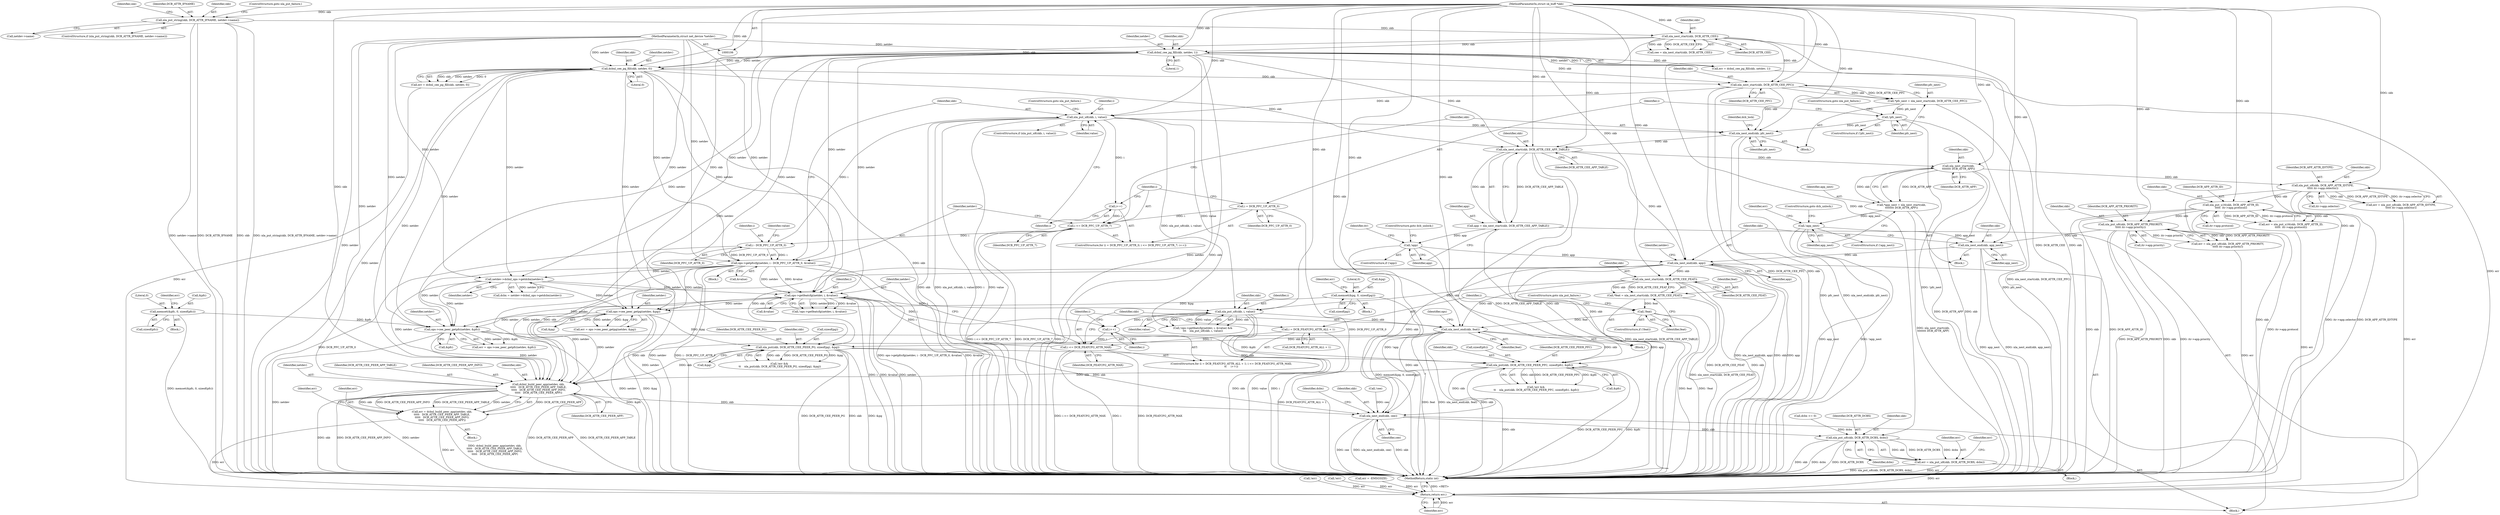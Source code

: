 digraph "0_linux_29cd8ae0e1a39e239a3a7b67da1986add1199fc0@pointer" {
"1000429" [label="(Call,dcbnl_build_peer_app(netdev, skb,\n\t\t\t\t\t   DCB_ATTR_CEE_PEER_APP_TABLE,\n\t\t\t\t\t   DCB_ATTR_CEE_PEER_APP_INFO,\n\t\t\t\t\t   DCB_ATTR_CEE_PEER_APP))"];
"1000155" [label="(Call,dcbnl_cee_pg_fill(skb, netdev, 1))"];
"1000137" [label="(Call,nla_nest_start(skb, DCB_ATTR_CEE))"];
"1000128" [label="(Call,nla_put_string(skb, DCB_ATTR_IFNAME, netdev->name))"];
"1000107" [label="(MethodParameterIn,struct sk_buff *skb)"];
"1000108" [label="(MethodParameterIn,struct net_device *netdev)"];
"1000402" [label="(Call,ops->cee_peer_getpfc(netdev, &pfc))"];
"1000372" [label="(Call,ops->cee_peer_getpg(netdev, &pg))"];
"1000345" [label="(Call,ops->getfeatcfg(netdev, i, &value))"];
"1000173" [label="(Call,dcbnl_cee_pg_fill(skb, netdev, 0))"];
"1000205" [label="(Call,ops->getpfccfg(netdev, i - DCB_PFC_UP_ATTR_0, &value))"];
"1000207" [label="(Call,i - DCB_PFC_UP_ATTR_0)"];
"1000199" [label="(Call,i <= DCB_PFC_UP_ATTR_7)"];
"1000202" [label="(Call,i++)"];
"1000213" [label="(Call,nla_put_u8(skb, i, value))"];
"1000188" [label="(Call,nla_nest_start(skb, DCB_ATTR_CEE_PFC))"];
"1000196" [label="(Call,i = DCB_PFC_UP_ATTR_0)"];
"1000306" [label="(Call,netdev->dcbnl_ops->getdcbx(netdev))"];
"1000337" [label="(Call,i <= DCB_FEATCFG_ATTR_MAX)"];
"1000332" [label="(Call,i = DCB_FEATCFG_ATTR_ALL + 1)"];
"1000340" [label="(Call,i++)"];
"1000350" [label="(Call,nla_put_u8(skb, i, value))"];
"1000324" [label="(Call,nla_nest_start(skb, DCB_ATTR_CEE_FEAT))"];
"1000295" [label="(Call,nla_nest_end(skb, app))"];
"1000226" [label="(Call,nla_nest_start(skb, DCB_ATTR_CEE_APP_TABLE))"];
"1000218" [label="(Call,nla_nest_end(skb, pfc_nest))"];
"1000192" [label="(Call,!pfc_nest)"];
"1000186" [label="(Call,*pfc_nest = nla_nest_start(skb, DCB_ATTR_CEE_PFC))"];
"1000292" [label="(Call,nla_nest_end(skb, app_nest))"];
"1000281" [label="(Call,nla_put_u8(skb, DCB_APP_ATTR_PRIORITY,\n\t\t\t\t\t itr->app.priority))"];
"1000268" [label="(Call,nla_put_u16(skb, DCB_APP_ATTR_ID,\n\t\t\t\t\t  itr->app.protocol))"];
"1000255" [label="(Call,nla_put_u8(skb, DCB_APP_ATTR_IDTYPE,\n\t\t\t\t\t itr->app.selector))"];
"1000246" [label="(Call,nla_nest_start(skb,\n\t\t\t\t\t\t\t\t DCB_ATTR_APP))"];
"1000250" [label="(Call,!app_nest)"];
"1000244" [label="(Call,*app_nest = nla_nest_start(skb,\n\t\t\t\t\t\t\t\t DCB_ATTR_APP))"];
"1000230" [label="(Call,!app)"];
"1000224" [label="(Call,app = nla_nest_start(skb, DCB_ATTR_CEE_APP_TABLE))"];
"1000364" [label="(Call,memset(&pg, 0, sizeof(pg)))"];
"1000394" [label="(Call,memset(&pfc, 0, sizeof(pfc)))"];
"1000355" [label="(Call,nla_nest_end(skb, feat))"];
"1000328" [label="(Call,!feat)"];
"1000322" [label="(Call,*feat = nla_nest_start(skb, DCB_ATTR_CEE_FEAT))"];
"1000380" [label="(Call,nla_put(skb, DCB_ATTR_CEE_PEER_PG, sizeof(pg), &pg))"];
"1000410" [label="(Call,nla_put(skb, DCB_ATTR_CEE_PEER_PFC, sizeof(pfc), &pfc))"];
"1000427" [label="(Call,err = dcbnl_build_peer_app(netdev, skb,\n\t\t\t\t\t   DCB_ATTR_CEE_PEER_APP_TABLE,\n\t\t\t\t\t   DCB_ATTR_CEE_PEER_APP_INFO,\n\t\t\t\t\t   DCB_ATTR_CEE_PEER_APP))"];
"1000462" [label="(Return,return err;)"];
"1000438" [label="(Call,nla_nest_end(skb, cee))"];
"1000448" [label="(Call,nla_put_u8(skb, DCB_ATTR_DCBX, dcbx))"];
"1000446" [label="(Call,err = nla_put_u8(skb, DCB_ATTR_DCBX, dcbx))"];
"1000404" [label="(Call,&pfc)"];
"1000246" [label="(Call,nla_nest_start(skb,\n\t\t\t\t\t\t\t\t DCB_ATTR_APP))"];
"1000281" [label="(Call,nla_put_u8(skb, DCB_APP_ATTR_PRIORITY,\n\t\t\t\t\t itr->app.priority))"];
"1000175" [label="(Identifier,netdev)"];
"1000334" [label="(Call,DCB_FEATCFG_ATTR_ALL + 1)"];
"1000195" [label="(ControlStructure,for (i = DCB_PFC_UP_ATTR_0; i <= DCB_PFC_UP_ATTR_7; i++))"];
"1000296" [label="(Identifier,skb)"];
"1000228" [label="(Identifier,DCB_ATTR_CEE_APP_TABLE)"];
"1000244" [label="(Call,*app_nest = nla_nest_start(skb,\n\t\t\t\t\t\t\t\t DCB_ATTR_APP))"];
"1000249" [label="(ControlStructure,if (!app_nest))"];
"1000381" [label="(Identifier,skb)"];
"1000449" [label="(Identifier,skb)"];
"1000282" [label="(Identifier,skb)"];
"1000153" [label="(Call,err = dcbnl_cee_pg_fill(skb, netdev, 1))"];
"1000330" [label="(ControlStructure,goto nla_put_failure;)"];
"1000155" [label="(Call,dcbnl_cee_pg_fill(skb, netdev, 1))"];
"1000462" [label="(Return,return err;)"];
"1000251" [label="(Identifier,app_nest)"];
"1000266" [label="(Call,err = nla_put_u16(skb, DCB_APP_ATTR_ID,\n\t\t\t\t\t  itr->app.protocol))"];
"1000447" [label="(Identifier,err)"];
"1000258" [label="(Call,itr->app.selector)"];
"1000411" [label="(Identifier,skb)"];
"1000216" [label="(Identifier,value)"];
"1000192" [label="(Call,!pfc_nest)"];
"1000351" [label="(Identifier,skb)"];
"1000257" [label="(Identifier,DCB_APP_ATTR_IDTYPE)"];
"1000370" [label="(Call,err = ops->cee_peer_getpg(netdev, &pg))"];
"1000331" [label="(ControlStructure,for (i = DCB_FEATCFG_ATTR_ALL + 1; i <= DCB_FEATCFG_ATTR_MAX;\n\t\t     i++))"];
"1000439" [label="(Identifier,skb)"];
"1000198" [label="(Identifier,DCB_PFC_UP_ATTR_0)"];
"1000378" [label="(Call,!err)"];
"1000297" [label="(Identifier,app)"];
"1000394" [label="(Call,memset(&pfc, 0, sizeof(pfc)))"];
"1000413" [label="(Call,sizeof(pfc))"];
"1000340" [label="(Call,i++)"];
"1000364" [label="(Call,memset(&pg, 0, sizeof(pg)))"];
"1000189" [label="(Identifier,skb)"];
"1000193" [label="(Identifier,pfc_nest)"];
"1000427" [label="(Call,err = dcbnl_build_peer_app(netdev, skb,\n\t\t\t\t\t   DCB_ATTR_CEE_PEER_APP_TABLE,\n\t\t\t\t\t   DCB_ATTR_CEE_PEER_APP_INFO,\n\t\t\t\t\t   DCB_ATTR_CEE_PEER_APP))"];
"1000345" [label="(Call,ops->getfeatcfg(netdev, i, &value))"];
"1000368" [label="(Call,sizeof(pg))"];
"1000212" [label="(ControlStructure,if (nla_put_u8(skb, i, value)))"];
"1000328" [label="(Call,!feat)"];
"1000217" [label="(ControlStructure,goto nla_put_failure;)"];
"1000392" [label="(Block,)"];
"1000213" [label="(Call,nla_put_u8(skb, i, value))"];
"1000194" [label="(ControlStructure,goto nla_put_failure;)"];
"1000385" [label="(Call,&pg)"];
"1000210" [label="(Call,&value)"];
"1000350" [label="(Call,nla_put_u8(skb, i, value))"];
"1000400" [label="(Call,err = ops->cee_peer_getpfc(netdev, &pfc))"];
"1000226" [label="(Call,nla_nest_start(skb, DCB_ATTR_CEE_APP_TABLE))"];
"1000320" [label="(Block,)"];
"1000344" [label="(Call,!ops->getfeatcfg(netdev, i, &value))"];
"1000141" [label="(Call,!cee)"];
"1000445" [label="(Block,)"];
"1000156" [label="(Identifier,skb)"];
"1000108" [label="(MethodParameterIn,struct net_device *netdev)"];
"1000242" [label="(Block,)"];
"1000408" [label="(Call,!err)"];
"1000203" [label="(Identifier,i)"];
"1000325" [label="(Identifier,skb)"];
"1000135" [label="(Call,cee = nla_nest_start(skb, DCB_ATTR_CEE))"];
"1000129" [label="(Identifier,skb)"];
"1000346" [label="(Identifier,netdev)"];
"1000176" [label="(Literal,0)"];
"1000284" [label="(Call,itr->app.priority)"];
"1000219" [label="(Identifier,skb)"];
"1000232" [label="(ControlStructure,goto dcb_unlock;)"];
"1000209" [label="(Identifier,DCB_PFC_UP_ATTR_0)"];
"1000415" [label="(Call,&pfc)"];
"1000229" [label="(ControlStructure,if (!app))"];
"1000252" [label="(ControlStructure,goto dcb_unlock;)"];
"1000442" [label="(Call,dcbx >= 0)"];
"1000134" [label="(ControlStructure,goto nla_put_failure;)"];
"1000220" [label="(Identifier,pfc_nest)"];
"1000431" [label="(Identifier,skb)"];
"1000450" [label="(Identifier,DCB_ATTR_DCBX)"];
"1000128" [label="(Call,nla_put_string(skb, DCB_ATTR_IFNAME, netdev->name))"];
"1000324" [label="(Call,nla_nest_start(skb, DCB_ATTR_CEE_FEAT))"];
"1000207" [label="(Call,i - DCB_PFC_UP_ATTR_0)"];
"1000199" [label="(Call,i <= DCB_PFC_UP_ATTR_7)"];
"1000341" [label="(Identifier,i)"];
"1000158" [label="(Literal,1)"];
"1000463" [label="(Identifier,err)"];
"1000214" [label="(Identifier,skb)"];
"1000137" [label="(Call,nla_nest_start(skb, DCB_ATTR_CEE))"];
"1000204" [label="(Block,)"];
"1000430" [label="(Identifier,netdev)"];
"1000295" [label="(Call,nla_nest_end(skb, app))"];
"1000191" [label="(ControlStructure,if (!pfc_nest))"];
"1000269" [label="(Identifier,skb)"];
"1000255" [label="(Call,nla_put_u8(skb, DCB_APP_ATTR_IDTYPE,\n\t\t\t\t\t itr->app.selector))"];
"1000171" [label="(Call,err = dcbnl_cee_pg_fill(skb, netdev, 0))"];
"1000188" [label="(Call,nla_nest_start(skb, DCB_ATTR_CEE_PFC))"];
"1000352" [label="(Identifier,i)"];
"1000279" [label="(Call,err = nla_put_u8(skb, DCB_APP_ATTR_PRIORITY,\n\t\t\t\t\t itr->app.priority))"];
"1000250" [label="(Call,!app_nest)"];
"1000432" [label="(Identifier,DCB_ATTR_CEE_PEER_APP_TABLE)"];
"1000256" [label="(Identifier,skb)"];
"1000426" [label="(Block,)"];
"1000337" [label="(Call,i <= DCB_FEATCFG_ATTR_MAX)"];
"1000365" [label="(Call,&pg)"];
"1000438" [label="(Call,nla_nest_end(skb, cee))"];
"1000327" [label="(ControlStructure,if (!feat))"];
"1000373" [label="(Identifier,netdev)"];
"1000138" [label="(Identifier,skb)"];
"1000283" [label="(Identifier,DCB_APP_ATTR_PRIORITY)"];
"1000268" [label="(Call,nla_put_u16(skb, DCB_APP_ATTR_ID,\n\t\t\t\t\t  itr->app.protocol))"];
"1000237" [label="(Identifier,itr)"];
"1000323" [label="(Identifier,feat)"];
"1000353" [label="(Identifier,value)"];
"1000443" [label="(Identifier,dcbx)"];
"1000412" [label="(Identifier,DCB_ATTR_CEE_PEER_PFC)"];
"1000173" [label="(Call,dcbnl_cee_pg_fill(skb, netdev, 0))"];
"1000253" [label="(Call,err = nla_put_u8(skb, DCB_APP_ATTR_IDTYPE,\n\t\t\t\t\t itr->app.selector))"];
"1000395" [label="(Call,&pfc)"];
"1000374" [label="(Call,&pg)"];
"1000270" [label="(Identifier,DCB_APP_ATTR_ID)"];
"1000223" [label="(Identifier,dcb_lock)"];
"1000464" [label="(MethodReturn,static int)"];
"1000206" [label="(Identifier,netdev)"];
"1000254" [label="(Identifier,err)"];
"1000347" [label="(Identifier,i)"];
"1000397" [label="(Literal,0)"];
"1000383" [label="(Call,sizeof(pg))"];
"1000356" [label="(Identifier,skb)"];
"1000357" [label="(Identifier,feat)"];
"1000382" [label="(Identifier,DCB_ATTR_CEE_PEER_PG)"];
"1000107" [label="(MethodParameterIn,struct sk_buff *skb)"];
"1000202" [label="(Call,i++)"];
"1000211" [label="(Identifier,value)"];
"1000197" [label="(Identifier,i)"];
"1000339" [label="(Identifier,DCB_FEATCFG_ATTR_MAX)"];
"1000407" [label="(Call,!err &&\n \t\t    nla_put(skb, DCB_ATTR_CEE_PEER_PFC, sizeof(pfc), &pfc))"];
"1000371" [label="(Identifier,err)"];
"1000367" [label="(Literal,0)"];
"1000122" [label="(Call,err = -EMSGSIZE)"];
"1000187" [label="(Identifier,pfc_nest)"];
"1000326" [label="(Identifier,DCB_ATTR_CEE_FEAT)"];
"1000196" [label="(Call,i = DCB_PFC_UP_ATTR_0)"];
"1000433" [label="(Identifier,DCB_ATTR_CEE_PEER_APP_INFO)"];
"1000333" [label="(Identifier,i)"];
"1000304" [label="(Call,dcbx = netdev->dcbnl_ops->getdcbx(netdev))"];
"1000225" [label="(Identifier,app)"];
"1000231" [label="(Identifier,app)"];
"1000329" [label="(Identifier,feat)"];
"1000248" [label="(Identifier,DCB_ATTR_APP)"];
"1000360" [label="(Identifier,ops)"];
"1000127" [label="(ControlStructure,if (nla_put_string(skb, DCB_ATTR_IFNAME, netdev->name)))"];
"1000307" [label="(Identifier,netdev)"];
"1000403" [label="(Identifier,netdev)"];
"1000380" [label="(Call,nla_put(skb, DCB_ATTR_CEE_PEER_PG, sizeof(pg), &pg))"];
"1000451" [label="(Identifier,dcbx)"];
"1000338" [label="(Identifier,i)"];
"1000109" [label="(Block,)"];
"1000190" [label="(Identifier,DCB_ATTR_CEE_PFC)"];
"1000428" [label="(Identifier,err)"];
"1000372" [label="(Call,ops->cee_peer_getpg(netdev, &pg))"];
"1000446" [label="(Call,err = nla_put_u8(skb, DCB_ATTR_DCBX, dcbx))"];
"1000157" [label="(Identifier,netdev)"];
"1000294" [label="(Identifier,app_nest)"];
"1000200" [label="(Identifier,i)"];
"1000348" [label="(Call,&value)"];
"1000227" [label="(Identifier,skb)"];
"1000436" [label="(Identifier,err)"];
"1000186" [label="(Call,*pfc_nest = nla_nest_start(skb, DCB_ATTR_CEE_PFC))"];
"1000136" [label="(Identifier,cee)"];
"1000332" [label="(Call,i = DCB_FEATCFG_ATTR_ALL + 1)"];
"1000301" [label="(Identifier,netdev)"];
"1000440" [label="(Identifier,cee)"];
"1000174" [label="(Identifier,skb)"];
"1000355" [label="(Call,nla_nest_end(skb, feat))"];
"1000377" [label="(Call,!err &&\n \t\t    nla_put(skb, DCB_ATTR_CEE_PEER_PG, sizeof(pg), &pg))"];
"1000131" [label="(Call,netdev->name)"];
"1000230" [label="(Call,!app)"];
"1000401" [label="(Identifier,err)"];
"1000184" [label="(Block,)"];
"1000429" [label="(Call,dcbnl_build_peer_app(netdev, skb,\n\t\t\t\t\t   DCB_ATTR_CEE_PEER_APP_TABLE,\n\t\t\t\t\t   DCB_ATTR_CEE_PEER_APP_INFO,\n\t\t\t\t\t   DCB_ATTR_CEE_PEER_APP))"];
"1000448" [label="(Call,nla_put_u8(skb, DCB_ATTR_DCBX, dcbx))"];
"1000271" [label="(Call,itr->app.protocol)"];
"1000292" [label="(Call,nla_nest_end(skb, app_nest))"];
"1000398" [label="(Call,sizeof(pfc))"];
"1000201" [label="(Identifier,DCB_PFC_UP_ATTR_7)"];
"1000306" [label="(Call,netdev->dcbnl_ops->getdcbx(netdev))"];
"1000139" [label="(Identifier,DCB_ATTR_CEE)"];
"1000247" [label="(Identifier,skb)"];
"1000453" [label="(Identifier,err)"];
"1000224" [label="(Call,app = nla_nest_start(skb, DCB_ATTR_CEE_APP_TABLE))"];
"1000322" [label="(Call,*feat = nla_nest_start(skb, DCB_ATTR_CEE_FEAT))"];
"1000410" [label="(Call,nla_put(skb, DCB_ATTR_CEE_PEER_PFC, sizeof(pfc), &pfc))"];
"1000130" [label="(Identifier,DCB_ATTR_IFNAME)"];
"1000245" [label="(Identifier,app_nest)"];
"1000343" [label="(Call,!ops->getfeatcfg(netdev, i, &value) &&\n\t\t\t    nla_put_u8(skb, i, value))"];
"1000434" [label="(Identifier,DCB_ATTR_CEE_PEER_APP)"];
"1000402" [label="(Call,ops->cee_peer_getpfc(netdev, &pfc))"];
"1000218" [label="(Call,nla_nest_end(skb, pfc_nest))"];
"1000208" [label="(Identifier,i)"];
"1000205" [label="(Call,ops->getpfccfg(netdev, i - DCB_PFC_UP_ATTR_0, &value))"];
"1000362" [label="(Block,)"];
"1000293" [label="(Identifier,skb)"];
"1000215" [label="(Identifier,i)"];
"1000429" -> "1000427"  [label="AST: "];
"1000429" -> "1000434"  [label="CFG: "];
"1000430" -> "1000429"  [label="AST: "];
"1000431" -> "1000429"  [label="AST: "];
"1000432" -> "1000429"  [label="AST: "];
"1000433" -> "1000429"  [label="AST: "];
"1000434" -> "1000429"  [label="AST: "];
"1000427" -> "1000429"  [label="CFG: "];
"1000429" -> "1000464"  [label="DDG: DCB_ATTR_CEE_PEER_APP"];
"1000429" -> "1000464"  [label="DDG: DCB_ATTR_CEE_PEER_APP_TABLE"];
"1000429" -> "1000464"  [label="DDG: skb"];
"1000429" -> "1000464"  [label="DDG: DCB_ATTR_CEE_PEER_APP_INFO"];
"1000429" -> "1000464"  [label="DDG: netdev"];
"1000429" -> "1000427"  [label="DDG: DCB_ATTR_CEE_PEER_APP"];
"1000429" -> "1000427"  [label="DDG: skb"];
"1000429" -> "1000427"  [label="DDG: DCB_ATTR_CEE_PEER_APP_INFO"];
"1000429" -> "1000427"  [label="DDG: DCB_ATTR_CEE_PEER_APP_TABLE"];
"1000429" -> "1000427"  [label="DDG: netdev"];
"1000155" -> "1000429"  [label="DDG: netdev"];
"1000402" -> "1000429"  [label="DDG: netdev"];
"1000372" -> "1000429"  [label="DDG: netdev"];
"1000345" -> "1000429"  [label="DDG: netdev"];
"1000173" -> "1000429"  [label="DDG: netdev"];
"1000205" -> "1000429"  [label="DDG: netdev"];
"1000306" -> "1000429"  [label="DDG: netdev"];
"1000108" -> "1000429"  [label="DDG: netdev"];
"1000355" -> "1000429"  [label="DDG: skb"];
"1000295" -> "1000429"  [label="DDG: skb"];
"1000380" -> "1000429"  [label="DDG: skb"];
"1000410" -> "1000429"  [label="DDG: skb"];
"1000107" -> "1000429"  [label="DDG: skb"];
"1000429" -> "1000438"  [label="DDG: skb"];
"1000155" -> "1000153"  [label="AST: "];
"1000155" -> "1000158"  [label="CFG: "];
"1000156" -> "1000155"  [label="AST: "];
"1000157" -> "1000155"  [label="AST: "];
"1000158" -> "1000155"  [label="AST: "];
"1000153" -> "1000155"  [label="CFG: "];
"1000155" -> "1000464"  [label="DDG: netdev"];
"1000155" -> "1000464"  [label="DDG: skb"];
"1000155" -> "1000153"  [label="DDG: skb"];
"1000155" -> "1000153"  [label="DDG: netdev"];
"1000155" -> "1000153"  [label="DDG: 1"];
"1000137" -> "1000155"  [label="DDG: skb"];
"1000107" -> "1000155"  [label="DDG: skb"];
"1000108" -> "1000155"  [label="DDG: netdev"];
"1000155" -> "1000173"  [label="DDG: skb"];
"1000155" -> "1000173"  [label="DDG: netdev"];
"1000155" -> "1000188"  [label="DDG: skb"];
"1000155" -> "1000205"  [label="DDG: netdev"];
"1000155" -> "1000226"  [label="DDG: skb"];
"1000155" -> "1000306"  [label="DDG: netdev"];
"1000155" -> "1000345"  [label="DDG: netdev"];
"1000155" -> "1000372"  [label="DDG: netdev"];
"1000155" -> "1000402"  [label="DDG: netdev"];
"1000137" -> "1000135"  [label="AST: "];
"1000137" -> "1000139"  [label="CFG: "];
"1000138" -> "1000137"  [label="AST: "];
"1000139" -> "1000137"  [label="AST: "];
"1000135" -> "1000137"  [label="CFG: "];
"1000137" -> "1000464"  [label="DDG: DCB_ATTR_CEE"];
"1000137" -> "1000464"  [label="DDG: skb"];
"1000137" -> "1000135"  [label="DDG: skb"];
"1000137" -> "1000135"  [label="DDG: DCB_ATTR_CEE"];
"1000128" -> "1000137"  [label="DDG: skb"];
"1000107" -> "1000137"  [label="DDG: skb"];
"1000137" -> "1000173"  [label="DDG: skb"];
"1000137" -> "1000188"  [label="DDG: skb"];
"1000137" -> "1000226"  [label="DDG: skb"];
"1000128" -> "1000127"  [label="AST: "];
"1000128" -> "1000131"  [label="CFG: "];
"1000129" -> "1000128"  [label="AST: "];
"1000130" -> "1000128"  [label="AST: "];
"1000131" -> "1000128"  [label="AST: "];
"1000134" -> "1000128"  [label="CFG: "];
"1000136" -> "1000128"  [label="CFG: "];
"1000128" -> "1000464"  [label="DDG: DCB_ATTR_IFNAME"];
"1000128" -> "1000464"  [label="DDG: skb"];
"1000128" -> "1000464"  [label="DDG: nla_put_string(skb, DCB_ATTR_IFNAME, netdev->name)"];
"1000128" -> "1000464"  [label="DDG: netdev->name"];
"1000107" -> "1000128"  [label="DDG: skb"];
"1000107" -> "1000106"  [label="AST: "];
"1000107" -> "1000464"  [label="DDG: skb"];
"1000107" -> "1000173"  [label="DDG: skb"];
"1000107" -> "1000188"  [label="DDG: skb"];
"1000107" -> "1000213"  [label="DDG: skb"];
"1000107" -> "1000218"  [label="DDG: skb"];
"1000107" -> "1000226"  [label="DDG: skb"];
"1000107" -> "1000246"  [label="DDG: skb"];
"1000107" -> "1000255"  [label="DDG: skb"];
"1000107" -> "1000268"  [label="DDG: skb"];
"1000107" -> "1000281"  [label="DDG: skb"];
"1000107" -> "1000292"  [label="DDG: skb"];
"1000107" -> "1000295"  [label="DDG: skb"];
"1000107" -> "1000324"  [label="DDG: skb"];
"1000107" -> "1000350"  [label="DDG: skb"];
"1000107" -> "1000355"  [label="DDG: skb"];
"1000107" -> "1000380"  [label="DDG: skb"];
"1000107" -> "1000410"  [label="DDG: skb"];
"1000107" -> "1000438"  [label="DDG: skb"];
"1000107" -> "1000448"  [label="DDG: skb"];
"1000108" -> "1000106"  [label="AST: "];
"1000108" -> "1000464"  [label="DDG: netdev"];
"1000108" -> "1000173"  [label="DDG: netdev"];
"1000108" -> "1000205"  [label="DDG: netdev"];
"1000108" -> "1000306"  [label="DDG: netdev"];
"1000108" -> "1000345"  [label="DDG: netdev"];
"1000108" -> "1000372"  [label="DDG: netdev"];
"1000108" -> "1000402"  [label="DDG: netdev"];
"1000402" -> "1000400"  [label="AST: "];
"1000402" -> "1000404"  [label="CFG: "];
"1000403" -> "1000402"  [label="AST: "];
"1000404" -> "1000402"  [label="AST: "];
"1000400" -> "1000402"  [label="CFG: "];
"1000402" -> "1000464"  [label="DDG: &pfc"];
"1000402" -> "1000464"  [label="DDG: netdev"];
"1000402" -> "1000400"  [label="DDG: netdev"];
"1000402" -> "1000400"  [label="DDG: &pfc"];
"1000372" -> "1000402"  [label="DDG: netdev"];
"1000345" -> "1000402"  [label="DDG: netdev"];
"1000173" -> "1000402"  [label="DDG: netdev"];
"1000205" -> "1000402"  [label="DDG: netdev"];
"1000306" -> "1000402"  [label="DDG: netdev"];
"1000394" -> "1000402"  [label="DDG: &pfc"];
"1000402" -> "1000410"  [label="DDG: &pfc"];
"1000372" -> "1000370"  [label="AST: "];
"1000372" -> "1000374"  [label="CFG: "];
"1000373" -> "1000372"  [label="AST: "];
"1000374" -> "1000372"  [label="AST: "];
"1000370" -> "1000372"  [label="CFG: "];
"1000372" -> "1000464"  [label="DDG: netdev"];
"1000372" -> "1000464"  [label="DDG: &pg"];
"1000372" -> "1000370"  [label="DDG: netdev"];
"1000372" -> "1000370"  [label="DDG: &pg"];
"1000345" -> "1000372"  [label="DDG: netdev"];
"1000173" -> "1000372"  [label="DDG: netdev"];
"1000205" -> "1000372"  [label="DDG: netdev"];
"1000306" -> "1000372"  [label="DDG: netdev"];
"1000364" -> "1000372"  [label="DDG: &pg"];
"1000372" -> "1000380"  [label="DDG: &pg"];
"1000345" -> "1000344"  [label="AST: "];
"1000345" -> "1000348"  [label="CFG: "];
"1000346" -> "1000345"  [label="AST: "];
"1000347" -> "1000345"  [label="AST: "];
"1000348" -> "1000345"  [label="AST: "];
"1000344" -> "1000345"  [label="CFG: "];
"1000345" -> "1000464"  [label="DDG: &value"];
"1000345" -> "1000464"  [label="DDG: i"];
"1000345" -> "1000464"  [label="DDG: netdev"];
"1000345" -> "1000340"  [label="DDG: i"];
"1000345" -> "1000344"  [label="DDG: netdev"];
"1000345" -> "1000344"  [label="DDG: i"];
"1000345" -> "1000344"  [label="DDG: &value"];
"1000173" -> "1000345"  [label="DDG: netdev"];
"1000205" -> "1000345"  [label="DDG: netdev"];
"1000205" -> "1000345"  [label="DDG: &value"];
"1000306" -> "1000345"  [label="DDG: netdev"];
"1000337" -> "1000345"  [label="DDG: i"];
"1000345" -> "1000350"  [label="DDG: i"];
"1000173" -> "1000171"  [label="AST: "];
"1000173" -> "1000176"  [label="CFG: "];
"1000174" -> "1000173"  [label="AST: "];
"1000175" -> "1000173"  [label="AST: "];
"1000176" -> "1000173"  [label="AST: "];
"1000171" -> "1000173"  [label="CFG: "];
"1000173" -> "1000464"  [label="DDG: skb"];
"1000173" -> "1000464"  [label="DDG: netdev"];
"1000173" -> "1000171"  [label="DDG: skb"];
"1000173" -> "1000171"  [label="DDG: netdev"];
"1000173" -> "1000171"  [label="DDG: 0"];
"1000173" -> "1000188"  [label="DDG: skb"];
"1000173" -> "1000205"  [label="DDG: netdev"];
"1000173" -> "1000226"  [label="DDG: skb"];
"1000173" -> "1000306"  [label="DDG: netdev"];
"1000205" -> "1000204"  [label="AST: "];
"1000205" -> "1000210"  [label="CFG: "];
"1000206" -> "1000205"  [label="AST: "];
"1000207" -> "1000205"  [label="AST: "];
"1000210" -> "1000205"  [label="AST: "];
"1000214" -> "1000205"  [label="CFG: "];
"1000205" -> "1000464"  [label="DDG: &value"];
"1000205" -> "1000464"  [label="DDG: netdev"];
"1000205" -> "1000464"  [label="DDG: i - DCB_PFC_UP_ATTR_0"];
"1000205" -> "1000464"  [label="DDG: ops->getpfccfg(netdev, i - DCB_PFC_UP_ATTR_0, &value)"];
"1000207" -> "1000205"  [label="DDG: i"];
"1000207" -> "1000205"  [label="DDG: DCB_PFC_UP_ATTR_0"];
"1000205" -> "1000306"  [label="DDG: netdev"];
"1000207" -> "1000209"  [label="CFG: "];
"1000208" -> "1000207"  [label="AST: "];
"1000209" -> "1000207"  [label="AST: "];
"1000211" -> "1000207"  [label="CFG: "];
"1000207" -> "1000464"  [label="DDG: DCB_PFC_UP_ATTR_0"];
"1000199" -> "1000207"  [label="DDG: i"];
"1000207" -> "1000213"  [label="DDG: i"];
"1000199" -> "1000195"  [label="AST: "];
"1000199" -> "1000201"  [label="CFG: "];
"1000200" -> "1000199"  [label="AST: "];
"1000201" -> "1000199"  [label="AST: "];
"1000206" -> "1000199"  [label="CFG: "];
"1000219" -> "1000199"  [label="CFG: "];
"1000199" -> "1000464"  [label="DDG: DCB_PFC_UP_ATTR_7"];
"1000199" -> "1000464"  [label="DDG: i"];
"1000199" -> "1000464"  [label="DDG: i <= DCB_PFC_UP_ATTR_7"];
"1000202" -> "1000199"  [label="DDG: i"];
"1000196" -> "1000199"  [label="DDG: i"];
"1000202" -> "1000195"  [label="AST: "];
"1000202" -> "1000203"  [label="CFG: "];
"1000203" -> "1000202"  [label="AST: "];
"1000200" -> "1000202"  [label="CFG: "];
"1000213" -> "1000202"  [label="DDG: i"];
"1000213" -> "1000212"  [label="AST: "];
"1000213" -> "1000216"  [label="CFG: "];
"1000214" -> "1000213"  [label="AST: "];
"1000215" -> "1000213"  [label="AST: "];
"1000216" -> "1000213"  [label="AST: "];
"1000217" -> "1000213"  [label="CFG: "];
"1000203" -> "1000213"  [label="CFG: "];
"1000213" -> "1000464"  [label="DDG: value"];
"1000213" -> "1000464"  [label="DDG: skb"];
"1000213" -> "1000464"  [label="DDG: nla_put_u8(skb, i, value)"];
"1000213" -> "1000464"  [label="DDG: i"];
"1000188" -> "1000213"  [label="DDG: skb"];
"1000213" -> "1000218"  [label="DDG: skb"];
"1000213" -> "1000343"  [label="DDG: nla_put_u8(skb, i, value)"];
"1000213" -> "1000350"  [label="DDG: value"];
"1000188" -> "1000186"  [label="AST: "];
"1000188" -> "1000190"  [label="CFG: "];
"1000189" -> "1000188"  [label="AST: "];
"1000190" -> "1000188"  [label="AST: "];
"1000186" -> "1000188"  [label="CFG: "];
"1000188" -> "1000464"  [label="DDG: DCB_ATTR_CEE_PFC"];
"1000188" -> "1000464"  [label="DDG: skb"];
"1000188" -> "1000186"  [label="DDG: skb"];
"1000188" -> "1000186"  [label="DDG: DCB_ATTR_CEE_PFC"];
"1000188" -> "1000218"  [label="DDG: skb"];
"1000196" -> "1000195"  [label="AST: "];
"1000196" -> "1000198"  [label="CFG: "];
"1000197" -> "1000196"  [label="AST: "];
"1000198" -> "1000196"  [label="AST: "];
"1000200" -> "1000196"  [label="CFG: "];
"1000196" -> "1000464"  [label="DDG: DCB_PFC_UP_ATTR_0"];
"1000306" -> "1000304"  [label="AST: "];
"1000306" -> "1000307"  [label="CFG: "];
"1000307" -> "1000306"  [label="AST: "];
"1000304" -> "1000306"  [label="CFG: "];
"1000306" -> "1000464"  [label="DDG: netdev"];
"1000306" -> "1000304"  [label="DDG: netdev"];
"1000337" -> "1000331"  [label="AST: "];
"1000337" -> "1000339"  [label="CFG: "];
"1000338" -> "1000337"  [label="AST: "];
"1000339" -> "1000337"  [label="AST: "];
"1000346" -> "1000337"  [label="CFG: "];
"1000356" -> "1000337"  [label="CFG: "];
"1000337" -> "1000464"  [label="DDG: DCB_FEATCFG_ATTR_MAX"];
"1000337" -> "1000464"  [label="DDG: i"];
"1000337" -> "1000464"  [label="DDG: i <= DCB_FEATCFG_ATTR_MAX"];
"1000332" -> "1000337"  [label="DDG: i"];
"1000340" -> "1000337"  [label="DDG: i"];
"1000332" -> "1000331"  [label="AST: "];
"1000332" -> "1000334"  [label="CFG: "];
"1000333" -> "1000332"  [label="AST: "];
"1000334" -> "1000332"  [label="AST: "];
"1000338" -> "1000332"  [label="CFG: "];
"1000332" -> "1000464"  [label="DDG: DCB_FEATCFG_ATTR_ALL + 1"];
"1000340" -> "1000331"  [label="AST: "];
"1000340" -> "1000341"  [label="CFG: "];
"1000341" -> "1000340"  [label="AST: "];
"1000338" -> "1000340"  [label="CFG: "];
"1000350" -> "1000340"  [label="DDG: i"];
"1000350" -> "1000343"  [label="AST: "];
"1000350" -> "1000353"  [label="CFG: "];
"1000351" -> "1000350"  [label="AST: "];
"1000352" -> "1000350"  [label="AST: "];
"1000353" -> "1000350"  [label="AST: "];
"1000343" -> "1000350"  [label="CFG: "];
"1000350" -> "1000464"  [label="DDG: skb"];
"1000350" -> "1000464"  [label="DDG: value"];
"1000350" -> "1000464"  [label="DDG: i"];
"1000350" -> "1000343"  [label="DDG: skb"];
"1000350" -> "1000343"  [label="DDG: i"];
"1000350" -> "1000343"  [label="DDG: value"];
"1000324" -> "1000350"  [label="DDG: skb"];
"1000350" -> "1000355"  [label="DDG: skb"];
"1000324" -> "1000322"  [label="AST: "];
"1000324" -> "1000326"  [label="CFG: "];
"1000325" -> "1000324"  [label="AST: "];
"1000326" -> "1000324"  [label="AST: "];
"1000322" -> "1000324"  [label="CFG: "];
"1000324" -> "1000464"  [label="DDG: DCB_ATTR_CEE_FEAT"];
"1000324" -> "1000464"  [label="DDG: skb"];
"1000324" -> "1000322"  [label="DDG: skb"];
"1000324" -> "1000322"  [label="DDG: DCB_ATTR_CEE_FEAT"];
"1000295" -> "1000324"  [label="DDG: skb"];
"1000324" -> "1000355"  [label="DDG: skb"];
"1000295" -> "1000109"  [label="AST: "];
"1000295" -> "1000297"  [label="CFG: "];
"1000296" -> "1000295"  [label="AST: "];
"1000297" -> "1000295"  [label="AST: "];
"1000301" -> "1000295"  [label="CFG: "];
"1000295" -> "1000464"  [label="DDG: skb"];
"1000295" -> "1000464"  [label="DDG: app"];
"1000295" -> "1000464"  [label="DDG: nla_nest_end(skb, app)"];
"1000226" -> "1000295"  [label="DDG: skb"];
"1000292" -> "1000295"  [label="DDG: skb"];
"1000230" -> "1000295"  [label="DDG: app"];
"1000295" -> "1000380"  [label="DDG: skb"];
"1000295" -> "1000410"  [label="DDG: skb"];
"1000295" -> "1000438"  [label="DDG: skb"];
"1000226" -> "1000224"  [label="AST: "];
"1000226" -> "1000228"  [label="CFG: "];
"1000227" -> "1000226"  [label="AST: "];
"1000228" -> "1000226"  [label="AST: "];
"1000224" -> "1000226"  [label="CFG: "];
"1000226" -> "1000464"  [label="DDG: skb"];
"1000226" -> "1000464"  [label="DDG: DCB_ATTR_CEE_APP_TABLE"];
"1000226" -> "1000224"  [label="DDG: skb"];
"1000226" -> "1000224"  [label="DDG: DCB_ATTR_CEE_APP_TABLE"];
"1000218" -> "1000226"  [label="DDG: skb"];
"1000226" -> "1000246"  [label="DDG: skb"];
"1000218" -> "1000184"  [label="AST: "];
"1000218" -> "1000220"  [label="CFG: "];
"1000219" -> "1000218"  [label="AST: "];
"1000220" -> "1000218"  [label="AST: "];
"1000223" -> "1000218"  [label="CFG: "];
"1000218" -> "1000464"  [label="DDG: nla_nest_end(skb, pfc_nest)"];
"1000218" -> "1000464"  [label="DDG: pfc_nest"];
"1000192" -> "1000218"  [label="DDG: pfc_nest"];
"1000192" -> "1000191"  [label="AST: "];
"1000192" -> "1000193"  [label="CFG: "];
"1000193" -> "1000192"  [label="AST: "];
"1000194" -> "1000192"  [label="CFG: "];
"1000197" -> "1000192"  [label="CFG: "];
"1000192" -> "1000464"  [label="DDG: pfc_nest"];
"1000192" -> "1000464"  [label="DDG: !pfc_nest"];
"1000186" -> "1000192"  [label="DDG: pfc_nest"];
"1000186" -> "1000184"  [label="AST: "];
"1000187" -> "1000186"  [label="AST: "];
"1000193" -> "1000186"  [label="CFG: "];
"1000186" -> "1000464"  [label="DDG: nla_nest_start(skb, DCB_ATTR_CEE_PFC)"];
"1000292" -> "1000242"  [label="AST: "];
"1000292" -> "1000294"  [label="CFG: "];
"1000293" -> "1000292"  [label="AST: "];
"1000294" -> "1000292"  [label="AST: "];
"1000296" -> "1000292"  [label="CFG: "];
"1000292" -> "1000464"  [label="DDG: nla_nest_end(skb, app_nest)"];
"1000292" -> "1000464"  [label="DDG: app_nest"];
"1000281" -> "1000292"  [label="DDG: skb"];
"1000250" -> "1000292"  [label="DDG: app_nest"];
"1000281" -> "1000279"  [label="AST: "];
"1000281" -> "1000284"  [label="CFG: "];
"1000282" -> "1000281"  [label="AST: "];
"1000283" -> "1000281"  [label="AST: "];
"1000284" -> "1000281"  [label="AST: "];
"1000279" -> "1000281"  [label="CFG: "];
"1000281" -> "1000464"  [label="DDG: skb"];
"1000281" -> "1000464"  [label="DDG: itr->app.priority"];
"1000281" -> "1000464"  [label="DDG: DCB_APP_ATTR_PRIORITY"];
"1000281" -> "1000279"  [label="DDG: skb"];
"1000281" -> "1000279"  [label="DDG: DCB_APP_ATTR_PRIORITY"];
"1000281" -> "1000279"  [label="DDG: itr->app.priority"];
"1000268" -> "1000281"  [label="DDG: skb"];
"1000268" -> "1000266"  [label="AST: "];
"1000268" -> "1000271"  [label="CFG: "];
"1000269" -> "1000268"  [label="AST: "];
"1000270" -> "1000268"  [label="AST: "];
"1000271" -> "1000268"  [label="AST: "];
"1000266" -> "1000268"  [label="CFG: "];
"1000268" -> "1000464"  [label="DDG: skb"];
"1000268" -> "1000464"  [label="DDG: DCB_APP_ATTR_ID"];
"1000268" -> "1000464"  [label="DDG: itr->app.protocol"];
"1000268" -> "1000266"  [label="DDG: skb"];
"1000268" -> "1000266"  [label="DDG: DCB_APP_ATTR_ID"];
"1000268" -> "1000266"  [label="DDG: itr->app.protocol"];
"1000255" -> "1000268"  [label="DDG: skb"];
"1000255" -> "1000253"  [label="AST: "];
"1000255" -> "1000258"  [label="CFG: "];
"1000256" -> "1000255"  [label="AST: "];
"1000257" -> "1000255"  [label="AST: "];
"1000258" -> "1000255"  [label="AST: "];
"1000253" -> "1000255"  [label="CFG: "];
"1000255" -> "1000464"  [label="DDG: itr->app.selector"];
"1000255" -> "1000464"  [label="DDG: DCB_APP_ATTR_IDTYPE"];
"1000255" -> "1000464"  [label="DDG: skb"];
"1000255" -> "1000253"  [label="DDG: skb"];
"1000255" -> "1000253"  [label="DDG: DCB_APP_ATTR_IDTYPE"];
"1000255" -> "1000253"  [label="DDG: itr->app.selector"];
"1000246" -> "1000255"  [label="DDG: skb"];
"1000246" -> "1000244"  [label="AST: "];
"1000246" -> "1000248"  [label="CFG: "];
"1000247" -> "1000246"  [label="AST: "];
"1000248" -> "1000246"  [label="AST: "];
"1000244" -> "1000246"  [label="CFG: "];
"1000246" -> "1000464"  [label="DDG: DCB_ATTR_APP"];
"1000246" -> "1000464"  [label="DDG: skb"];
"1000246" -> "1000244"  [label="DDG: skb"];
"1000246" -> "1000244"  [label="DDG: DCB_ATTR_APP"];
"1000250" -> "1000249"  [label="AST: "];
"1000250" -> "1000251"  [label="CFG: "];
"1000251" -> "1000250"  [label="AST: "];
"1000252" -> "1000250"  [label="CFG: "];
"1000254" -> "1000250"  [label="CFG: "];
"1000250" -> "1000464"  [label="DDG: app_nest"];
"1000250" -> "1000464"  [label="DDG: !app_nest"];
"1000244" -> "1000250"  [label="DDG: app_nest"];
"1000244" -> "1000242"  [label="AST: "];
"1000245" -> "1000244"  [label="AST: "];
"1000251" -> "1000244"  [label="CFG: "];
"1000244" -> "1000464"  [label="DDG: nla_nest_start(skb,\n\t\t\t\t\t\t\t\t DCB_ATTR_APP)"];
"1000230" -> "1000229"  [label="AST: "];
"1000230" -> "1000231"  [label="CFG: "];
"1000231" -> "1000230"  [label="AST: "];
"1000232" -> "1000230"  [label="CFG: "];
"1000237" -> "1000230"  [label="CFG: "];
"1000230" -> "1000464"  [label="DDG: app"];
"1000230" -> "1000464"  [label="DDG: !app"];
"1000224" -> "1000230"  [label="DDG: app"];
"1000224" -> "1000109"  [label="AST: "];
"1000225" -> "1000224"  [label="AST: "];
"1000231" -> "1000224"  [label="CFG: "];
"1000224" -> "1000464"  [label="DDG: nla_nest_start(skb, DCB_ATTR_CEE_APP_TABLE)"];
"1000364" -> "1000362"  [label="AST: "];
"1000364" -> "1000368"  [label="CFG: "];
"1000365" -> "1000364"  [label="AST: "];
"1000367" -> "1000364"  [label="AST: "];
"1000368" -> "1000364"  [label="AST: "];
"1000371" -> "1000364"  [label="CFG: "];
"1000364" -> "1000464"  [label="DDG: memset(&pg, 0, sizeof(pg))"];
"1000394" -> "1000392"  [label="AST: "];
"1000394" -> "1000398"  [label="CFG: "];
"1000395" -> "1000394"  [label="AST: "];
"1000397" -> "1000394"  [label="AST: "];
"1000398" -> "1000394"  [label="AST: "];
"1000401" -> "1000394"  [label="CFG: "];
"1000394" -> "1000464"  [label="DDG: memset(&pfc, 0, sizeof(pfc))"];
"1000355" -> "1000320"  [label="AST: "];
"1000355" -> "1000357"  [label="CFG: "];
"1000356" -> "1000355"  [label="AST: "];
"1000357" -> "1000355"  [label="AST: "];
"1000360" -> "1000355"  [label="CFG: "];
"1000355" -> "1000464"  [label="DDG: skb"];
"1000355" -> "1000464"  [label="DDG: feat"];
"1000355" -> "1000464"  [label="DDG: nla_nest_end(skb, feat)"];
"1000328" -> "1000355"  [label="DDG: feat"];
"1000355" -> "1000380"  [label="DDG: skb"];
"1000355" -> "1000410"  [label="DDG: skb"];
"1000355" -> "1000438"  [label="DDG: skb"];
"1000328" -> "1000327"  [label="AST: "];
"1000328" -> "1000329"  [label="CFG: "];
"1000329" -> "1000328"  [label="AST: "];
"1000330" -> "1000328"  [label="CFG: "];
"1000333" -> "1000328"  [label="CFG: "];
"1000328" -> "1000464"  [label="DDG: !feat"];
"1000328" -> "1000464"  [label="DDG: feat"];
"1000322" -> "1000328"  [label="DDG: feat"];
"1000322" -> "1000320"  [label="AST: "];
"1000323" -> "1000322"  [label="AST: "];
"1000329" -> "1000322"  [label="CFG: "];
"1000322" -> "1000464"  [label="DDG: nla_nest_start(skb, DCB_ATTR_CEE_FEAT)"];
"1000380" -> "1000377"  [label="AST: "];
"1000380" -> "1000385"  [label="CFG: "];
"1000381" -> "1000380"  [label="AST: "];
"1000382" -> "1000380"  [label="AST: "];
"1000383" -> "1000380"  [label="AST: "];
"1000385" -> "1000380"  [label="AST: "];
"1000377" -> "1000380"  [label="CFG: "];
"1000380" -> "1000464"  [label="DDG: DCB_ATTR_CEE_PEER_PG"];
"1000380" -> "1000464"  [label="DDG: skb"];
"1000380" -> "1000464"  [label="DDG: &pg"];
"1000380" -> "1000377"  [label="DDG: skb"];
"1000380" -> "1000377"  [label="DDG: DCB_ATTR_CEE_PEER_PG"];
"1000380" -> "1000377"  [label="DDG: &pg"];
"1000380" -> "1000410"  [label="DDG: skb"];
"1000380" -> "1000438"  [label="DDG: skb"];
"1000410" -> "1000407"  [label="AST: "];
"1000410" -> "1000415"  [label="CFG: "];
"1000411" -> "1000410"  [label="AST: "];
"1000412" -> "1000410"  [label="AST: "];
"1000413" -> "1000410"  [label="AST: "];
"1000415" -> "1000410"  [label="AST: "];
"1000407" -> "1000410"  [label="CFG: "];
"1000410" -> "1000464"  [label="DDG: skb"];
"1000410" -> "1000464"  [label="DDG: DCB_ATTR_CEE_PEER_PFC"];
"1000410" -> "1000464"  [label="DDG: &pfc"];
"1000410" -> "1000407"  [label="DDG: skb"];
"1000410" -> "1000407"  [label="DDG: DCB_ATTR_CEE_PEER_PFC"];
"1000410" -> "1000407"  [label="DDG: &pfc"];
"1000410" -> "1000438"  [label="DDG: skb"];
"1000427" -> "1000426"  [label="AST: "];
"1000428" -> "1000427"  [label="AST: "];
"1000436" -> "1000427"  [label="CFG: "];
"1000427" -> "1000464"  [label="DDG: err"];
"1000427" -> "1000464"  [label="DDG: dcbnl_build_peer_app(netdev, skb,\n\t\t\t\t\t   DCB_ATTR_CEE_PEER_APP_TABLE,\n\t\t\t\t\t   DCB_ATTR_CEE_PEER_APP_INFO,\n\t\t\t\t\t   DCB_ATTR_CEE_PEER_APP)"];
"1000427" -> "1000462"  [label="DDG: err"];
"1000462" -> "1000109"  [label="AST: "];
"1000462" -> "1000463"  [label="CFG: "];
"1000463" -> "1000462"  [label="AST: "];
"1000464" -> "1000462"  [label="CFG: "];
"1000462" -> "1000464"  [label="DDG: <RET>"];
"1000463" -> "1000462"  [label="DDG: err"];
"1000171" -> "1000462"  [label="DDG: err"];
"1000279" -> "1000462"  [label="DDG: err"];
"1000408" -> "1000462"  [label="DDG: err"];
"1000253" -> "1000462"  [label="DDG: err"];
"1000122" -> "1000462"  [label="DDG: err"];
"1000266" -> "1000462"  [label="DDG: err"];
"1000153" -> "1000462"  [label="DDG: err"];
"1000446" -> "1000462"  [label="DDG: err"];
"1000378" -> "1000462"  [label="DDG: err"];
"1000438" -> "1000109"  [label="AST: "];
"1000438" -> "1000440"  [label="CFG: "];
"1000439" -> "1000438"  [label="AST: "];
"1000440" -> "1000438"  [label="AST: "];
"1000443" -> "1000438"  [label="CFG: "];
"1000438" -> "1000464"  [label="DDG: cee"];
"1000438" -> "1000464"  [label="DDG: nla_nest_end(skb, cee)"];
"1000438" -> "1000464"  [label="DDG: skb"];
"1000141" -> "1000438"  [label="DDG: cee"];
"1000438" -> "1000448"  [label="DDG: skb"];
"1000448" -> "1000446"  [label="AST: "];
"1000448" -> "1000451"  [label="CFG: "];
"1000449" -> "1000448"  [label="AST: "];
"1000450" -> "1000448"  [label="AST: "];
"1000451" -> "1000448"  [label="AST: "];
"1000446" -> "1000448"  [label="CFG: "];
"1000448" -> "1000464"  [label="DDG: DCB_ATTR_DCBX"];
"1000448" -> "1000464"  [label="DDG: skb"];
"1000448" -> "1000464"  [label="DDG: dcbx"];
"1000448" -> "1000446"  [label="DDG: skb"];
"1000448" -> "1000446"  [label="DDG: DCB_ATTR_DCBX"];
"1000448" -> "1000446"  [label="DDG: dcbx"];
"1000442" -> "1000448"  [label="DDG: dcbx"];
"1000446" -> "1000445"  [label="AST: "];
"1000447" -> "1000446"  [label="AST: "];
"1000453" -> "1000446"  [label="CFG: "];
"1000446" -> "1000464"  [label="DDG: err"];
"1000446" -> "1000464"  [label="DDG: nla_put_u8(skb, DCB_ATTR_DCBX, dcbx)"];
}
